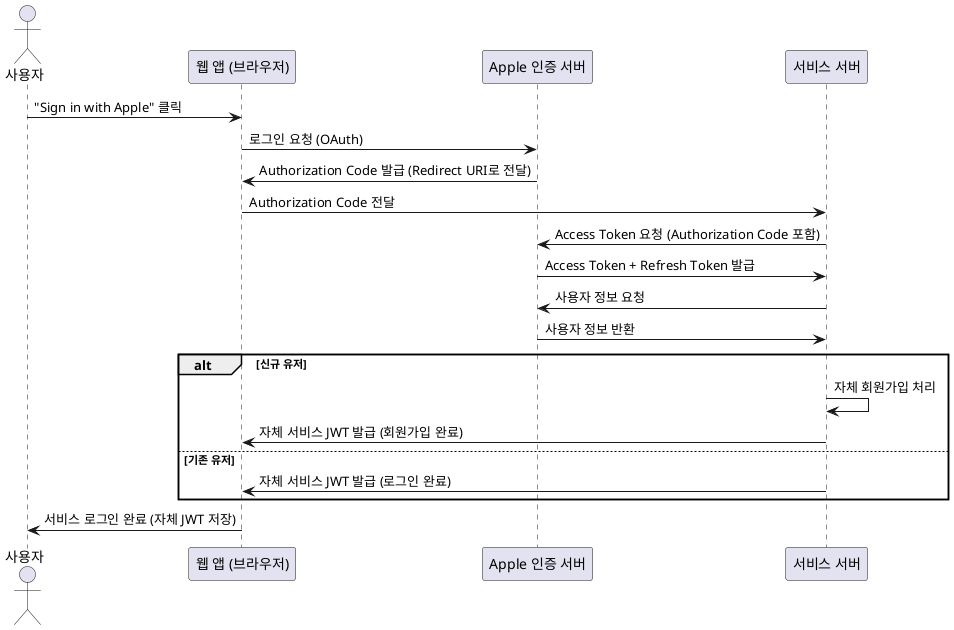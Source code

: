 @startuml
'https://plantuml.com/sequence-diagram

actor 사용자
participant "웹 앱 (브라우저)" as Client
participant "Apple 인증 서버" as Apple
participant "서비스 서버" as Server

사용자 -> Client : "Sign in with Apple" 클릭
Client -> Apple : 로그인 요청 (OAuth)
Apple -> Client : Authorization Code 발급 (Redirect URI로 전달)
Client -> Server : Authorization Code 전달

Server -> Apple : Access Token 요청 (Authorization Code 포함)
Apple -> Server : Access Token + Refresh Token 발급
Server -> Apple : 사용자 정보 요청
Apple -> Server : 사용자 정보 반환

alt 신규 유저
    Server -> Server : 자체 회원가입 처리
    Server -> Client : 자체 서비스 JWT 발급 (회원가입 완료)
else 기존 유저
    Server -> Client : 자체 서비스 JWT 발급 (로그인 완료)
end

Client -> 사용자 : 서비스 로그인 완료 (자체 JWT 저장)

@enduml
